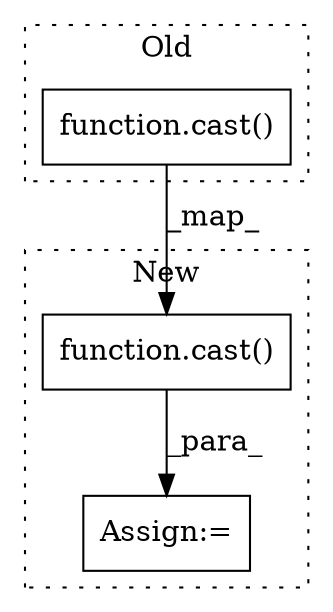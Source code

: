 digraph G {
subgraph cluster0 {
1 [label="function.cast()" a="75" s="2222,2269" l="5,1" shape="box"];
label = "Old";
style="dotted";
}
subgraph cluster1 {
2 [label="function.cast()" a="75" s="2179,2224" l="5,1" shape="box"];
3 [label="Assign:=" a="68" s="2176" l="3" shape="box"];
label = "New";
style="dotted";
}
1 -> 2 [label="_map_"];
2 -> 3 [label="_para_"];
}